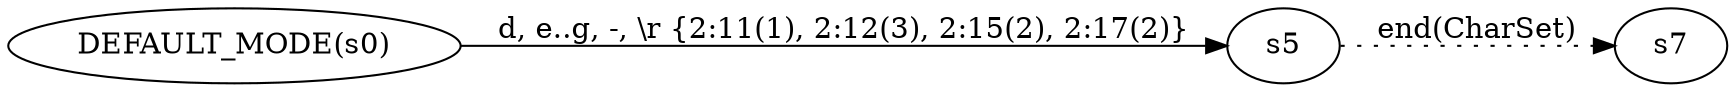 digraph ATN {
  rankdir=LR;

  "DEFAULT_MODE(s0)" -> s5 [label="d, e..g, -, \\r {2:11(1), 2:12(3), 2:15(2), 2:17(2)}"]
  s5 -> s7 [label="end(CharSet)" style=dotted]
}